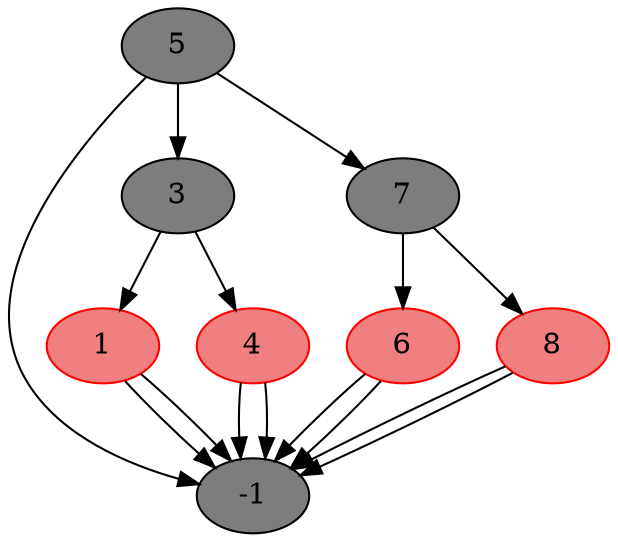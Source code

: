 digraph Tree{
5->-1
5 [style=filled,fillcolor=grey49,color=black]
5->3
5->7
3 [style=filled,fillcolor=grey49,color=black]
3->1
3->4
7 [style=filled,fillcolor=grey49,color=black]
7->6
7->8
1 [style=filled,fillcolor=lightcoral,color=red]
1->-1
1->-1
4 [style=filled,fillcolor=lightcoral,color=red]
4->-1
4->-1
6 [style=filled,fillcolor=lightcoral,color=red]
6->-1
6->-1
8 [style=filled,fillcolor=lightcoral,color=red]
8->-1
8->-1
-1 [style=filled,fillcolor=grey49,color=black]
}

